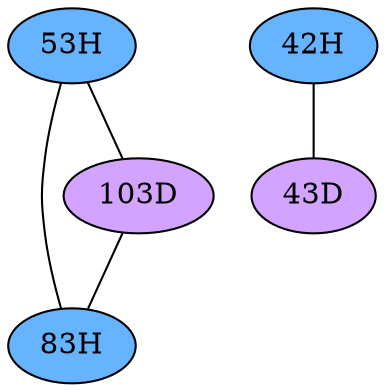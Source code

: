 // The Round Table
graph {
	"53H" [fillcolor="#66B3FF" style=radial]
	"83H" [fillcolor="#66B3FF" style=radial]
	"53H" -- "83H" [penwidth=1]
	"53H" [fillcolor="#66B3FF" style=radial]
	"103D" [fillcolor="#D3A4FF" style=radial]
	"53H" -- "103D" [penwidth=1]
	"103D" [fillcolor="#D3A4FF" style=radial]
	"83H" [fillcolor="#66B3FF" style=radial]
	"103D" -- "83H" [penwidth=1]
	"42H" [fillcolor="#66B3FF" style=radial]
	"43D" [fillcolor="#D3A4FF" style=radial]
	"42H" -- "43D" [penwidth=1]
}
